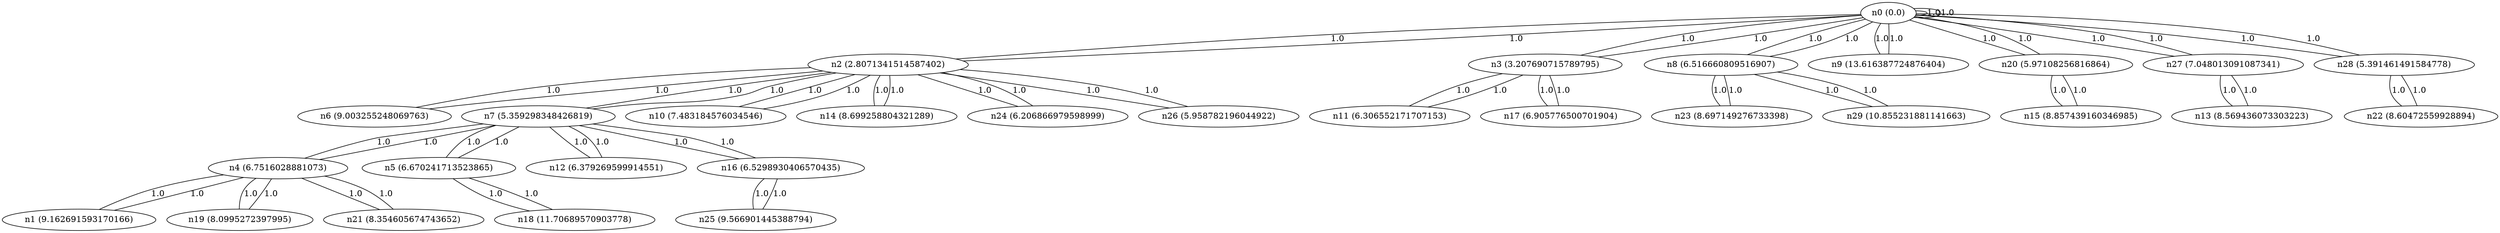 graph {
n0 [label="n0 (0.0)"];
n1 [label="n1 (9.162691593170166)"];
n2 [label="n2 (2.8071341514587402)"];
n3 [label="n3 (3.207690715789795)"];
n4 [label="n4 (6.7516028881073)"];
n5 [label="n5 (6.670241713523865)"];
n6 [label="n6 (9.003255248069763)"];
n7 [label="n7 (5.359298348426819)"];
n8 [label="n8 (6.516660809516907)"];
n9 [label="n9 (13.616387724876404)"];
n10 [label="n10 (7.483184576034546)"];
n11 [label="n11 (6.306552171707153)"];
n12 [label="n12 (6.379269599914551)"];
n13 [label="n13 (8.569436073303223)"];
n14 [label="n14 (8.699258804321289)"];
n15 [label="n15 (8.857439160346985)"];
n16 [label="n16 (6.5298930406570435)"];
n17 [label="n17 (6.905776500701904)"];
n18 [label="n18 (11.70689570903778)"];
n19 [label="n19 (8.0995272397995)"];
n20 [label="n20 (5.97108256816864)"];
n21 [label="n21 (8.354605674743652)"];
n22 [label="n22 (8.60472559928894)"];
n23 [label="n23 (8.697149276733398)"];
n24 [label="n24 (6.206866979598999)"];
n25 [label="n25 (9.566901445388794)"];
n26 [label="n26 (5.958782196044922)"];
n27 [label="n27 (7.048013091087341)"];
n28 [label="n28 (5.391461491584778)"];
n29 [label="n29 (10.855231881141663)"];
n0 -- n8 [weight=1.0 label=1.0];
n0 -- n27 [weight=1.0 label=1.0];
n0 -- n0 [weight=1.0 label=1.0];
n0 -- n20 [weight=1.0 label=1.0];
n0 -- n0 [weight=1.0 label=1.0];
n0 -- n3 [weight=1.0 label=1.0];
n0 -- n2 [weight=1.0 label=1.0];
n0 -- n9 [weight=1.0 label=1.0];
n0 -- n28 [weight=1.0 label=1.0];
n1 -- n4 [weight=1.0 label=1.0];
n2 -- n7 [weight=1.0 label=1.0];
n2 -- n0 [weight=1.0 label=1.0];
n2 -- n24 [weight=1.0 label=1.0];
n2 -- n10 [weight=1.0 label=1.0];
n2 -- n26 [weight=1.0 label=1.0];
n2 -- n14 [weight=1.0 label=1.0];
n2 -- n6 [weight=1.0 label=1.0];
n3 -- n17 [weight=1.0 label=1.0];
n3 -- n0 [weight=1.0 label=1.0];
n3 -- n11 [weight=1.0 label=1.0];
n4 -- n1 [weight=1.0 label=1.0];
n4 -- n7 [weight=1.0 label=1.0];
n4 -- n19 [weight=1.0 label=1.0];
n4 -- n21 [weight=1.0 label=1.0];
n5 -- n7 [weight=1.0 label=1.0];
n5 -- n18 [weight=1.0 label=1.0];
n6 -- n2 [weight=1.0 label=1.0];
n7 -- n16 [weight=1.0 label=1.0];
n7 -- n12 [weight=1.0 label=1.0];
n7 -- n5 [weight=1.0 label=1.0];
n7 -- n2 [weight=1.0 label=1.0];
n7 -- n4 [weight=1.0 label=1.0];
n8 -- n23 [weight=1.0 label=1.0];
n8 -- n29 [weight=1.0 label=1.0];
n8 -- n0 [weight=1.0 label=1.0];
n9 -- n0 [weight=1.0 label=1.0];
n10 -- n2 [weight=1.0 label=1.0];
n11 -- n3 [weight=1.0 label=1.0];
n12 -- n7 [weight=1.0 label=1.0];
n13 -- n27 [weight=1.0 label=1.0];
n14 -- n2 [weight=1.0 label=1.0];
n15 -- n20 [weight=1.0 label=1.0];
n16 -- n25 [weight=1.0 label=1.0];
n16 -- n7 [weight=1.0 label=1.0];
n17 -- n3 [weight=1.0 label=1.0];
n18 -- n5 [weight=1.0 label=1.0];
n19 -- n4 [weight=1.0 label=1.0];
n20 -- n0 [weight=1.0 label=1.0];
n20 -- n15 [weight=1.0 label=1.0];
n21 -- n4 [weight=1.0 label=1.0];
n22 -- n28 [weight=1.0 label=1.0];
n23 -- n8 [weight=1.0 label=1.0];
n24 -- n2 [weight=1.0 label=1.0];
n25 -- n16 [weight=1.0 label=1.0];
n26 -- n2 [weight=1.0 label=1.0];
n27 -- n13 [weight=1.0 label=1.0];
n27 -- n0 [weight=1.0 label=1.0];
n28 -- n22 [weight=1.0 label=1.0];
n28 -- n0 [weight=1.0 label=1.0];
n29 -- n8 [weight=1.0 label=1.0];
}
